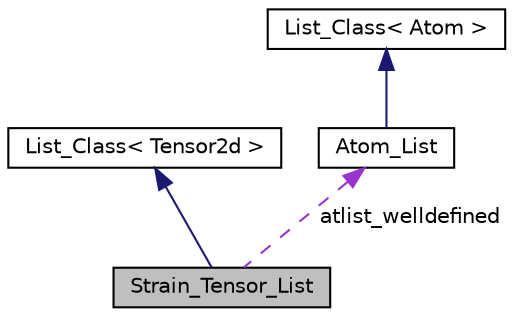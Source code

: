digraph "Strain_Tensor_List"
{
  edge [fontname="Helvetica",fontsize="10",labelfontname="Helvetica",labelfontsize="10"];
  node [fontname="Helvetica",fontsize="10",shape=record];
  Node1 [label="Strain_Tensor_List",height=0.2,width=0.4,color="black", fillcolor="grey75", style="filled", fontcolor="black"];
  Node2 -> Node1 [dir="back",color="midnightblue",fontsize="10",style="solid",fontname="Helvetica"];
  Node2 [label="List_Class\< Tensor2d \>",height=0.2,width=0.4,color="black", fillcolor="white", style="filled",URL="$classList__Class.html"];
  Node3 -> Node1 [dir="back",color="darkorchid3",fontsize="10",style="dashed",label=" atlist_welldefined" ,fontname="Helvetica"];
  Node3 [label="Atom_List",height=0.2,width=0.4,color="black", fillcolor="white", style="filled",URL="$classAtom__List.html"];
  Node4 -> Node3 [dir="back",color="midnightblue",fontsize="10",style="solid",fontname="Helvetica"];
  Node4 [label="List_Class\< Atom \>",height=0.2,width=0.4,color="black", fillcolor="white", style="filled",URL="$classList__Class.html"];
}
